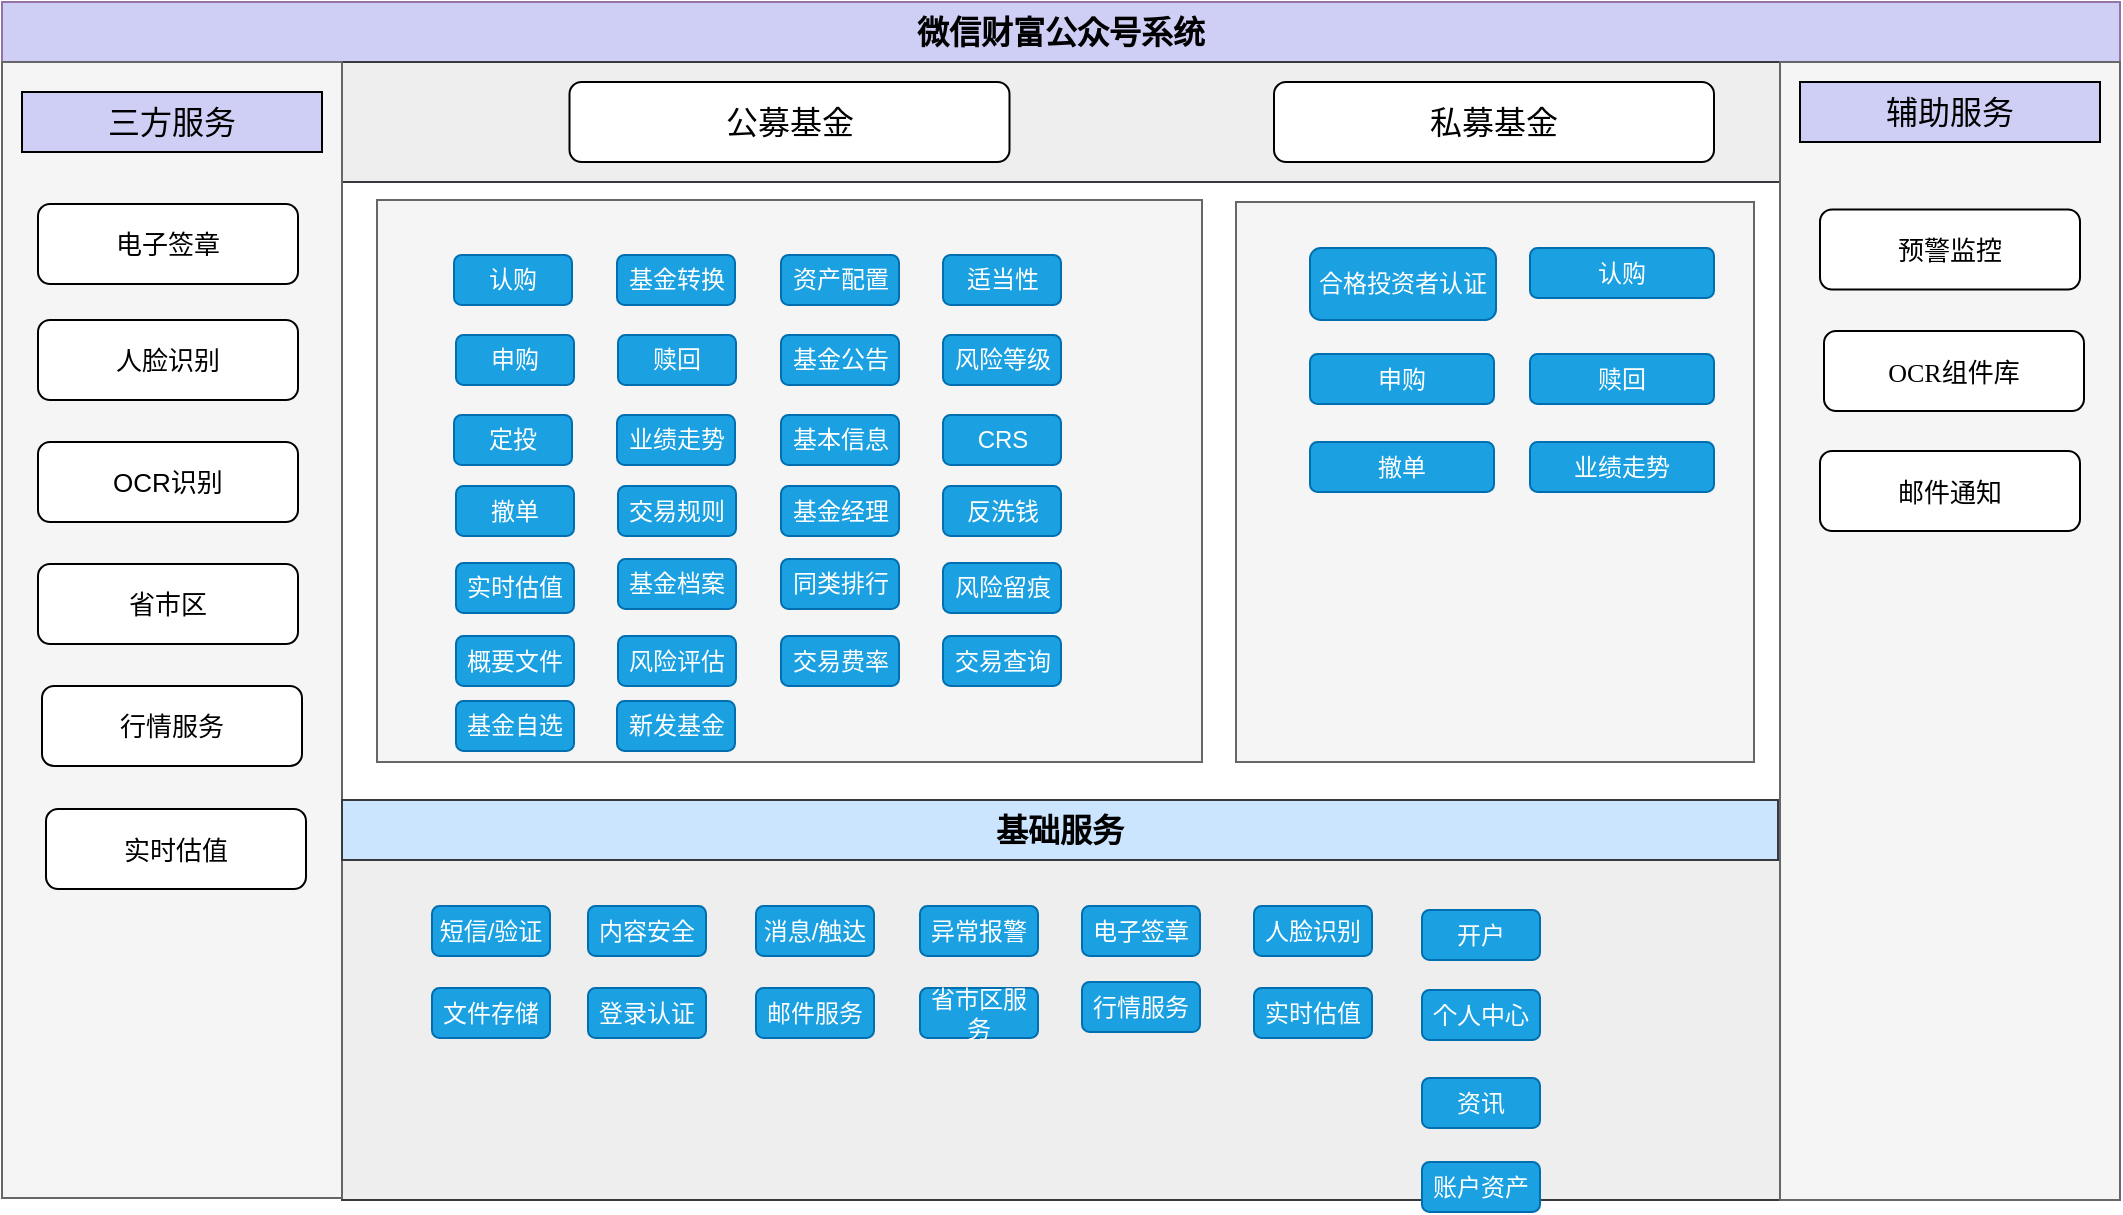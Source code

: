 <mxfile version="20.2.4" type="github">
  <diagram id="PbEHLwvle0bfFOzdE0RF" name="第 1 页">
    <mxGraphModel dx="1422" dy="762" grid="0" gridSize="10" guides="1" tooltips="1" connect="1" arrows="1" fold="1" page="0" pageScale="1" pageWidth="827" pageHeight="1169" math="0" shadow="0">
      <root>
        <mxCell id="0" />
        <mxCell id="1" parent="0" />
        <mxCell id="bQanzyuvM3PR-ToL9I3--2" value="微信财富公众号系统" style="rounded=0;whiteSpace=wrap;html=1;fillColor=#CFCEF5;strokeColor=#9673a6;fontStyle=1;fontSize=16;" parent="1" vertex="1">
          <mxGeometry x="200" y="90" width="1059" height="30" as="geometry" />
        </mxCell>
        <mxCell id="bQanzyuvM3PR-ToL9I3--3" value="" style="rounded=0;whiteSpace=wrap;html=1;fontSize=16;fillColor=#eeeeee;strokeColor=#36393d;" parent="1" vertex="1">
          <mxGeometry x="220" y="120" width="869" height="60" as="geometry" />
        </mxCell>
        <mxCell id="bQanzyuvM3PR-ToL9I3--5" value="公募基金" style="rounded=1;whiteSpace=wrap;html=1;fontSize=16;" parent="1" vertex="1">
          <mxGeometry x="483.75" y="130" width="220" height="40" as="geometry" />
        </mxCell>
        <mxCell id="bQanzyuvM3PR-ToL9I3--6" value="私募基金" style="rounded=1;whiteSpace=wrap;html=1;fontSize=16;" parent="1" vertex="1">
          <mxGeometry x="836" y="130" width="220" height="40" as="geometry" />
        </mxCell>
        <mxCell id="bQanzyuvM3PR-ToL9I3--8" value="" style="rounded=0;whiteSpace=wrap;html=1;fontSize=16;fillColor=#eeeeee;strokeColor=#36393d;" parent="1" vertex="1">
          <mxGeometry x="370" y="519" width="720" height="170" as="geometry" />
        </mxCell>
        <mxCell id="bQanzyuvM3PR-ToL9I3--24" value="" style="rounded=0;whiteSpace=wrap;html=1;fontSize=16;fillColor=#f5f5f5;strokeColor=#666666;fontColor=#333333;" parent="1" vertex="1">
          <mxGeometry x="200" y="120" width="170" height="568" as="geometry" />
        </mxCell>
        <mxCell id="bQanzyuvM3PR-ToL9I3--25" value="三方服务" style="rounded=0;whiteSpace=wrap;html=1;fontSize=16;fillColor=#CFCEF5;" parent="1" vertex="1">
          <mxGeometry x="210" y="135" width="150" height="30" as="geometry" />
        </mxCell>
        <mxCell id="bQanzyuvM3PR-ToL9I3--26" value="电子签章" style="rounded=1;whiteSpace=wrap;html=1;fontSize=13;" parent="1" vertex="1">
          <mxGeometry x="218" y="191" width="130" height="40" as="geometry" />
        </mxCell>
        <mxCell id="bQanzyuvM3PR-ToL9I3--27" value="人脸识别" style="rounded=1;whiteSpace=wrap;html=1;fontSize=13;" parent="1" vertex="1">
          <mxGeometry x="218" y="249" width="130" height="40" as="geometry" />
        </mxCell>
        <mxCell id="bQanzyuvM3PR-ToL9I3--28" value="OCR识别" style="rounded=1;whiteSpace=wrap;html=1;fontSize=13;" parent="1" vertex="1">
          <mxGeometry x="218" y="310" width="130" height="40" as="geometry" />
        </mxCell>
        <mxCell id="bQanzyuvM3PR-ToL9I3--45" value="" style="rounded=0;whiteSpace=wrap;html=1;fontSize=13;fillColor=#f5f5f5;strokeColor=#666666;fontColor=#333333;" parent="1" vertex="1">
          <mxGeometry x="387.5" y="189" width="412.5" height="281" as="geometry" />
        </mxCell>
        <mxCell id="bQanzyuvM3PR-ToL9I3--47" value="" style="rounded=0;whiteSpace=wrap;html=1;fontSize=13;fillColor=#f5f5f5;strokeColor=#666666;fontColor=#333333;" parent="1" vertex="1">
          <mxGeometry x="817" y="190" width="259" height="280" as="geometry" />
        </mxCell>
        <mxCell id="bQanzyuvM3PR-ToL9I3--96" value="基础服务" style="rounded=0;whiteSpace=wrap;html=1;fillColor=#cce5ff;strokeColor=#36393d;fontStyle=1;fontSize=16;" parent="1" vertex="1">
          <mxGeometry x="370" y="489" width="718" height="30" as="geometry" />
        </mxCell>
        <mxCell id="bQanzyuvM3PR-ToL9I3--134" value="" style="rounded=0;whiteSpace=wrap;html=1;fontSize=13;fillColor=#f5f5f5;fontColor=#333333;strokeColor=#666666;" parent="1" vertex="1">
          <mxGeometry x="1089" y="120" width="170" height="569" as="geometry" />
        </mxCell>
        <mxCell id="bQanzyuvM3PR-ToL9I3--135" value="辅助服务" style="rounded=0;whiteSpace=wrap;html=1;fontSize=16;fillColor=#CFCEF5;" parent="1" vertex="1">
          <mxGeometry x="1099" y="130" width="150" height="30" as="geometry" />
        </mxCell>
        <mxCell id="ZADM2jKMoyXwHcdbe6bZ-2" value="&lt;p class=&quot;MsoNormal&quot; style=&quot;font-size: 13px;&quot;&gt;&lt;span style=&quot;font-size: 13px;&quot;&gt;&lt;font style=&quot;font-size: 13px;&quot;&gt;预警监控&lt;/font&gt;&lt;/span&gt;&lt;/p&gt;" style="rounded=1;whiteSpace=wrap;html=1;fontSize=13;fontFamily=Verdana;" parent="1" vertex="1">
          <mxGeometry x="1109" y="193.75" width="130" height="40" as="geometry" />
        </mxCell>
        <mxCell id="ZADM2jKMoyXwHcdbe6bZ-4" value="&lt;p class=&quot;MsoNormal&quot; style=&quot;font-size: 13px;&quot;&gt;&lt;span style=&quot;font-size: 13px;&quot;&gt;&lt;font style=&quot;font-size: 13px;&quot;&gt;OCR组件库&lt;/font&gt;&lt;/span&gt;&lt;/p&gt;" style="rounded=1;whiteSpace=wrap;html=1;fontSize=13;fontFamily=Verdana;" parent="1" vertex="1">
          <mxGeometry x="1111" y="254.5" width="130" height="40" as="geometry" />
        </mxCell>
        <mxCell id="zjK6YM6E4vPAOyXwSc66-1" value="省市区" style="rounded=1;whiteSpace=wrap;html=1;fontSize=13;" vertex="1" parent="1">
          <mxGeometry x="218" y="371" width="130" height="40" as="geometry" />
        </mxCell>
        <mxCell id="zjK6YM6E4vPAOyXwSc66-2" value="行情服务" style="rounded=1;whiteSpace=wrap;html=1;fontSize=13;" vertex="1" parent="1">
          <mxGeometry x="220" y="432" width="130" height="40" as="geometry" />
        </mxCell>
        <mxCell id="zjK6YM6E4vPAOyXwSc66-3" value="实时估值" style="rounded=1;whiteSpace=wrap;html=1;fontSize=13;" vertex="1" parent="1">
          <mxGeometry x="222" y="493.5" width="130" height="40" as="geometry" />
        </mxCell>
        <mxCell id="zjK6YM6E4vPAOyXwSc66-4" value="&lt;p class=&quot;MsoNormal&quot; style=&quot;font-size: 13px;&quot;&gt;&lt;span style=&quot;font-size: 13px;&quot;&gt;&lt;font style=&quot;font-size: 13px;&quot;&gt;邮件通知&lt;/font&gt;&lt;/span&gt;&lt;/p&gt;" style="rounded=1;whiteSpace=wrap;html=1;fontSize=13;fontFamily=Verdana;" vertex="1" parent="1">
          <mxGeometry x="1109" y="314.5" width="130" height="40" as="geometry" />
        </mxCell>
        <mxCell id="zjK6YM6E4vPAOyXwSc66-7" value="认购" style="text;html=1;strokeColor=#006EAF;fillColor=#1ba1e2;align=center;verticalAlign=middle;whiteSpace=wrap;rounded=1;fontColor=#ffffff;" vertex="1" parent="1">
          <mxGeometry x="426" y="216.5" width="59" height="25" as="geometry" />
        </mxCell>
        <mxCell id="zjK6YM6E4vPAOyXwSc66-8" value="申购" style="text;html=1;strokeColor=#006EAF;fillColor=#1ba1e2;align=center;verticalAlign=middle;whiteSpace=wrap;rounded=1;fontColor=#ffffff;" vertex="1" parent="1">
          <mxGeometry x="427" y="256.5" width="59" height="25" as="geometry" />
        </mxCell>
        <mxCell id="zjK6YM6E4vPAOyXwSc66-9" value="定投" style="text;html=1;strokeColor=#006EAF;fillColor=#1ba1e2;align=center;verticalAlign=middle;whiteSpace=wrap;rounded=1;fontColor=#ffffff;" vertex="1" parent="1">
          <mxGeometry x="426" y="296.5" width="59" height="25" as="geometry" />
        </mxCell>
        <mxCell id="zjK6YM6E4vPAOyXwSc66-10" value="撤单" style="text;html=1;strokeColor=#006EAF;fillColor=#1ba1e2;align=center;verticalAlign=middle;whiteSpace=wrap;rounded=1;fontColor=#ffffff;" vertex="1" parent="1">
          <mxGeometry x="427" y="332" width="59" height="25" as="geometry" />
        </mxCell>
        <mxCell id="zjK6YM6E4vPAOyXwSc66-11" value="实时估值" style="text;html=1;strokeColor=#006EAF;fillColor=#1ba1e2;align=center;verticalAlign=middle;whiteSpace=wrap;rounded=1;fontColor=#ffffff;" vertex="1" parent="1">
          <mxGeometry x="427" y="370.5" width="59" height="25" as="geometry" />
        </mxCell>
        <mxCell id="zjK6YM6E4vPAOyXwSc66-12" value="适当性" style="text;html=1;strokeColor=#006EAF;fillColor=#1ba1e2;align=center;verticalAlign=middle;whiteSpace=wrap;rounded=1;fontColor=#ffffff;" vertex="1" parent="1">
          <mxGeometry x="670.5" y="216.5" width="59" height="25" as="geometry" />
        </mxCell>
        <mxCell id="zjK6YM6E4vPAOyXwSc66-13" value="风险等级" style="text;html=1;strokeColor=#006EAF;fillColor=#1ba1e2;align=center;verticalAlign=middle;whiteSpace=wrap;rounded=1;fontColor=#ffffff;" vertex="1" parent="1">
          <mxGeometry x="670.5" y="256.5" width="59" height="25" as="geometry" />
        </mxCell>
        <mxCell id="zjK6YM6E4vPAOyXwSc66-14" value="CRS" style="text;html=1;strokeColor=#006EAF;fillColor=#1ba1e2;align=center;verticalAlign=middle;whiteSpace=wrap;rounded=1;fontColor=#ffffff;" vertex="1" parent="1">
          <mxGeometry x="670.5" y="296.5" width="59" height="25" as="geometry" />
        </mxCell>
        <mxCell id="zjK6YM6E4vPAOyXwSc66-15" value="反洗钱" style="text;html=1;strokeColor=#006EAF;fillColor=#1ba1e2;align=center;verticalAlign=middle;whiteSpace=wrap;rounded=1;fontColor=#ffffff;" vertex="1" parent="1">
          <mxGeometry x="670.5" y="332" width="59" height="25" as="geometry" />
        </mxCell>
        <mxCell id="zjK6YM6E4vPAOyXwSc66-16" value="风险留痕" style="text;html=1;strokeColor=#006EAF;fillColor=#1ba1e2;align=center;verticalAlign=middle;whiteSpace=wrap;rounded=1;fontColor=#ffffff;" vertex="1" parent="1">
          <mxGeometry x="670.5" y="370.5" width="59" height="25" as="geometry" />
        </mxCell>
        <mxCell id="zjK6YM6E4vPAOyXwSc66-17" value="基金转换" style="text;html=1;strokeColor=#006EAF;fillColor=#1ba1e2;align=center;verticalAlign=middle;whiteSpace=wrap;rounded=1;fontColor=#ffffff;" vertex="1" parent="1">
          <mxGeometry x="507.5" y="216.5" width="59" height="25" as="geometry" />
        </mxCell>
        <mxCell id="zjK6YM6E4vPAOyXwSc66-18" value="赎回" style="text;html=1;strokeColor=#006EAF;fillColor=#1ba1e2;align=center;verticalAlign=middle;whiteSpace=wrap;rounded=1;fontColor=#ffffff;" vertex="1" parent="1">
          <mxGeometry x="508" y="256.5" width="59" height="25" as="geometry" />
        </mxCell>
        <mxCell id="zjK6YM6E4vPAOyXwSc66-19" value="业绩走势" style="text;html=1;strokeColor=#006EAF;fillColor=#1ba1e2;align=center;verticalAlign=middle;whiteSpace=wrap;rounded=1;fontColor=#ffffff;" vertex="1" parent="1">
          <mxGeometry x="507.5" y="296.5" width="59" height="25" as="geometry" />
        </mxCell>
        <mxCell id="zjK6YM6E4vPAOyXwSc66-20" value="交易规则" style="text;html=1;strokeColor=#006EAF;fillColor=#1ba1e2;align=center;verticalAlign=middle;whiteSpace=wrap;rounded=1;fontColor=#ffffff;" vertex="1" parent="1">
          <mxGeometry x="508" y="332" width="59" height="25" as="geometry" />
        </mxCell>
        <mxCell id="zjK6YM6E4vPAOyXwSc66-21" value="基金档案" style="text;html=1;strokeColor=#006EAF;fillColor=#1ba1e2;align=center;verticalAlign=middle;whiteSpace=wrap;rounded=1;fontColor=#ffffff;" vertex="1" parent="1">
          <mxGeometry x="508" y="368.5" width="59" height="25" as="geometry" />
        </mxCell>
        <mxCell id="zjK6YM6E4vPAOyXwSc66-22" value="资产配置" style="text;html=1;strokeColor=#006EAF;fillColor=#1ba1e2;align=center;verticalAlign=middle;whiteSpace=wrap;rounded=1;fontColor=#ffffff;" vertex="1" parent="1">
          <mxGeometry x="589.5" y="216.5" width="59" height="25" as="geometry" />
        </mxCell>
        <mxCell id="zjK6YM6E4vPAOyXwSc66-23" value="基金公告" style="text;html=1;strokeColor=#006EAF;fillColor=#1ba1e2;align=center;verticalAlign=middle;whiteSpace=wrap;rounded=1;fontColor=#ffffff;" vertex="1" parent="1">
          <mxGeometry x="589.5" y="256.5" width="59" height="25" as="geometry" />
        </mxCell>
        <mxCell id="zjK6YM6E4vPAOyXwSc66-24" value="基本信息" style="text;html=1;strokeColor=#006EAF;fillColor=#1ba1e2;align=center;verticalAlign=middle;whiteSpace=wrap;rounded=1;fontColor=#ffffff;" vertex="1" parent="1">
          <mxGeometry x="589.5" y="296.5" width="59" height="25" as="geometry" />
        </mxCell>
        <mxCell id="zjK6YM6E4vPAOyXwSc66-25" value="基金经理" style="text;html=1;strokeColor=#006EAF;fillColor=#1ba1e2;align=center;verticalAlign=middle;whiteSpace=wrap;rounded=1;fontColor=#ffffff;" vertex="1" parent="1">
          <mxGeometry x="589.5" y="332" width="59" height="25" as="geometry" />
        </mxCell>
        <mxCell id="zjK6YM6E4vPAOyXwSc66-26" value="同类排行" style="text;html=1;strokeColor=#006EAF;fillColor=#1ba1e2;align=center;verticalAlign=middle;whiteSpace=wrap;rounded=1;fontColor=#ffffff;" vertex="1" parent="1">
          <mxGeometry x="589.5" y="368.5" width="59" height="25" as="geometry" />
        </mxCell>
        <mxCell id="zjK6YM6E4vPAOyXwSc66-27" value="短信/验证" style="text;html=1;strokeColor=#006EAF;fillColor=#1ba1e2;align=center;verticalAlign=middle;whiteSpace=wrap;rounded=1;fontColor=#ffffff;" vertex="1" parent="1">
          <mxGeometry x="415" y="542" width="59" height="25" as="geometry" />
        </mxCell>
        <mxCell id="zjK6YM6E4vPAOyXwSc66-28" value="内容安全" style="text;html=1;strokeColor=#006EAF;fillColor=#1ba1e2;align=center;verticalAlign=middle;whiteSpace=wrap;rounded=1;fontColor=#ffffff;" vertex="1" parent="1">
          <mxGeometry x="493" y="542" width="59" height="25" as="geometry" />
        </mxCell>
        <mxCell id="zjK6YM6E4vPAOyXwSc66-29" value="消息/触达" style="text;html=1;strokeColor=#006EAF;fillColor=#1ba1e2;align=center;verticalAlign=middle;whiteSpace=wrap;rounded=1;fontColor=#ffffff;" vertex="1" parent="1">
          <mxGeometry x="577" y="542" width="59" height="25" as="geometry" />
        </mxCell>
        <mxCell id="zjK6YM6E4vPAOyXwSc66-30" value="异常报警" style="text;html=1;strokeColor=#006EAF;fillColor=#1ba1e2;align=center;verticalAlign=middle;whiteSpace=wrap;rounded=1;fontColor=#ffffff;" vertex="1" parent="1">
          <mxGeometry x="659" y="542" width="59" height="25" as="geometry" />
        </mxCell>
        <mxCell id="zjK6YM6E4vPAOyXwSc66-31" value="电子签章" style="text;html=1;strokeColor=#006EAF;fillColor=#1ba1e2;align=center;verticalAlign=middle;whiteSpace=wrap;rounded=1;fontColor=#ffffff;" vertex="1" parent="1">
          <mxGeometry x="740" y="542" width="59" height="25" as="geometry" />
        </mxCell>
        <mxCell id="zjK6YM6E4vPAOyXwSc66-32" value="人脸识别" style="text;html=1;strokeColor=#006EAF;fillColor=#1ba1e2;align=center;verticalAlign=middle;whiteSpace=wrap;rounded=1;fontColor=#ffffff;" vertex="1" parent="1">
          <mxGeometry x="826" y="542" width="59" height="25" as="geometry" />
        </mxCell>
        <mxCell id="zjK6YM6E4vPAOyXwSc66-33" value="文件存储" style="text;html=1;strokeColor=#006EAF;fillColor=#1ba1e2;align=center;verticalAlign=middle;whiteSpace=wrap;rounded=1;fontColor=#ffffff;" vertex="1" parent="1">
          <mxGeometry x="415" y="583" width="59" height="25" as="geometry" />
        </mxCell>
        <mxCell id="zjK6YM6E4vPAOyXwSc66-34" value="登录认证" style="text;html=1;strokeColor=#006EAF;fillColor=#1ba1e2;align=center;verticalAlign=middle;whiteSpace=wrap;rounded=1;fontColor=#ffffff;" vertex="1" parent="1">
          <mxGeometry x="493" y="583" width="59" height="25" as="geometry" />
        </mxCell>
        <mxCell id="zjK6YM6E4vPAOyXwSc66-35" value="邮件服务" style="text;html=1;strokeColor=#006EAF;fillColor=#1ba1e2;align=center;verticalAlign=middle;whiteSpace=wrap;rounded=1;fontColor=#ffffff;" vertex="1" parent="1">
          <mxGeometry x="577" y="583" width="59" height="25" as="geometry" />
        </mxCell>
        <mxCell id="zjK6YM6E4vPAOyXwSc66-36" value="省市区服务" style="text;html=1;strokeColor=#006EAF;fillColor=#1ba1e2;align=center;verticalAlign=middle;whiteSpace=wrap;rounded=1;fontColor=#ffffff;" vertex="1" parent="1">
          <mxGeometry x="659" y="583" width="59" height="25" as="geometry" />
        </mxCell>
        <mxCell id="zjK6YM6E4vPAOyXwSc66-37" value="行情服务" style="text;html=1;strokeColor=#006EAF;fillColor=#1ba1e2;align=center;verticalAlign=middle;whiteSpace=wrap;rounded=1;fontColor=#ffffff;" vertex="1" parent="1">
          <mxGeometry x="740" y="580" width="59" height="25" as="geometry" />
        </mxCell>
        <mxCell id="zjK6YM6E4vPAOyXwSc66-38" value="实时估值" style="text;html=1;strokeColor=#006EAF;fillColor=#1ba1e2;align=center;verticalAlign=middle;whiteSpace=wrap;rounded=1;fontColor=#ffffff;" vertex="1" parent="1">
          <mxGeometry x="826" y="583" width="59" height="25" as="geometry" />
        </mxCell>
        <mxCell id="zjK6YM6E4vPAOyXwSc66-39" value="开户" style="text;html=1;strokeColor=#006EAF;fillColor=#1ba1e2;align=center;verticalAlign=middle;whiteSpace=wrap;rounded=1;fontColor=#ffffff;" vertex="1" parent="1">
          <mxGeometry x="910" y="544" width="59" height="25" as="geometry" />
        </mxCell>
        <mxCell id="zjK6YM6E4vPAOyXwSc66-40" value="个人中心" style="text;html=1;strokeColor=#006EAF;fillColor=#1ba1e2;align=center;verticalAlign=middle;whiteSpace=wrap;rounded=1;fontColor=#ffffff;" vertex="1" parent="1">
          <mxGeometry x="910" y="584" width="59" height="25" as="geometry" />
        </mxCell>
        <mxCell id="zjK6YM6E4vPAOyXwSc66-41" value="资讯" style="text;html=1;strokeColor=#006EAF;fillColor=#1ba1e2;align=center;verticalAlign=middle;whiteSpace=wrap;rounded=1;fontColor=#ffffff;" vertex="1" parent="1">
          <mxGeometry x="910" y="628" width="59" height="25" as="geometry" />
        </mxCell>
        <mxCell id="zjK6YM6E4vPAOyXwSc66-42" value="账户资产" style="text;html=1;strokeColor=#006EAF;fillColor=#1ba1e2;align=center;verticalAlign=middle;whiteSpace=wrap;rounded=1;fontColor=#ffffff;" vertex="1" parent="1">
          <mxGeometry x="910" y="670" width="59" height="25" as="geometry" />
        </mxCell>
        <mxCell id="zjK6YM6E4vPAOyXwSc66-43" value="概要文件" style="text;html=1;strokeColor=#006EAF;fillColor=#1ba1e2;align=center;verticalAlign=middle;whiteSpace=wrap;rounded=1;fontColor=#ffffff;" vertex="1" parent="1">
          <mxGeometry x="427" y="407" width="59" height="25" as="geometry" />
        </mxCell>
        <mxCell id="zjK6YM6E4vPAOyXwSc66-44" value="风险评估" style="text;html=1;strokeColor=#006EAF;fillColor=#1ba1e2;align=center;verticalAlign=middle;whiteSpace=wrap;rounded=1;fontColor=#ffffff;" vertex="1" parent="1">
          <mxGeometry x="508" y="407" width="59" height="25" as="geometry" />
        </mxCell>
        <mxCell id="zjK6YM6E4vPAOyXwSc66-45" value="交易费率" style="text;html=1;strokeColor=#006EAF;fillColor=#1ba1e2;align=center;verticalAlign=middle;whiteSpace=wrap;rounded=1;fontColor=#ffffff;" vertex="1" parent="1">
          <mxGeometry x="589.5" y="407" width="59" height="25" as="geometry" />
        </mxCell>
        <mxCell id="zjK6YM6E4vPAOyXwSc66-46" value="交易查询" style="text;html=1;strokeColor=#006EAF;fillColor=#1ba1e2;align=center;verticalAlign=middle;whiteSpace=wrap;rounded=1;fontColor=#ffffff;" vertex="1" parent="1">
          <mxGeometry x="670.5" y="407" width="59" height="25" as="geometry" />
        </mxCell>
        <mxCell id="zjK6YM6E4vPAOyXwSc66-47" value="合格投资者认证" style="text;html=1;strokeColor=#006EAF;fillColor=#1ba1e2;align=center;verticalAlign=middle;whiteSpace=wrap;rounded=1;fontColor=#ffffff;" vertex="1" parent="1">
          <mxGeometry x="854" y="213" width="93" height="36" as="geometry" />
        </mxCell>
        <mxCell id="zjK6YM6E4vPAOyXwSc66-48" value="认购" style="text;html=1;strokeColor=#006EAF;fillColor=#1ba1e2;align=center;verticalAlign=middle;whiteSpace=wrap;rounded=1;fontColor=#ffffff;" vertex="1" parent="1">
          <mxGeometry x="964" y="213" width="92" height="25" as="geometry" />
        </mxCell>
        <mxCell id="zjK6YM6E4vPAOyXwSc66-49" value="申购" style="text;html=1;strokeColor=#006EAF;fillColor=#1ba1e2;align=center;verticalAlign=middle;whiteSpace=wrap;rounded=1;fontColor=#ffffff;" vertex="1" parent="1">
          <mxGeometry x="854" y="266" width="92" height="25" as="geometry" />
        </mxCell>
        <mxCell id="zjK6YM6E4vPAOyXwSc66-50" value="业绩走势" style="text;html=1;strokeColor=#006EAF;fillColor=#1ba1e2;align=center;verticalAlign=middle;whiteSpace=wrap;rounded=1;fontColor=#ffffff;" vertex="1" parent="1">
          <mxGeometry x="964" y="310" width="92" height="25" as="geometry" />
        </mxCell>
        <mxCell id="zjK6YM6E4vPAOyXwSc66-51" value="赎回" style="text;html=1;strokeColor=#006EAF;fillColor=#1ba1e2;align=center;verticalAlign=middle;whiteSpace=wrap;rounded=1;fontColor=#ffffff;" vertex="1" parent="1">
          <mxGeometry x="964" y="266" width="92" height="25" as="geometry" />
        </mxCell>
        <mxCell id="zjK6YM6E4vPAOyXwSc66-52" value="撤单" style="text;html=1;strokeColor=#006EAF;fillColor=#1ba1e2;align=center;verticalAlign=middle;whiteSpace=wrap;rounded=1;fontColor=#ffffff;" vertex="1" parent="1">
          <mxGeometry x="854" y="310" width="92" height="25" as="geometry" />
        </mxCell>
        <mxCell id="zjK6YM6E4vPAOyXwSc66-53" value="基金自选" style="text;html=1;strokeColor=#006EAF;fillColor=#1ba1e2;align=center;verticalAlign=middle;whiteSpace=wrap;rounded=1;fontColor=#ffffff;" vertex="1" parent="1">
          <mxGeometry x="427" y="439.5" width="59" height="25" as="geometry" />
        </mxCell>
        <mxCell id="zjK6YM6E4vPAOyXwSc66-54" value="新发基金" style="text;html=1;strokeColor=#006EAF;fillColor=#1ba1e2;align=center;verticalAlign=middle;whiteSpace=wrap;rounded=1;fontColor=#ffffff;" vertex="1" parent="1">
          <mxGeometry x="507.5" y="439.5" width="59" height="25" as="geometry" />
        </mxCell>
      </root>
    </mxGraphModel>
  </diagram>
</mxfile>
